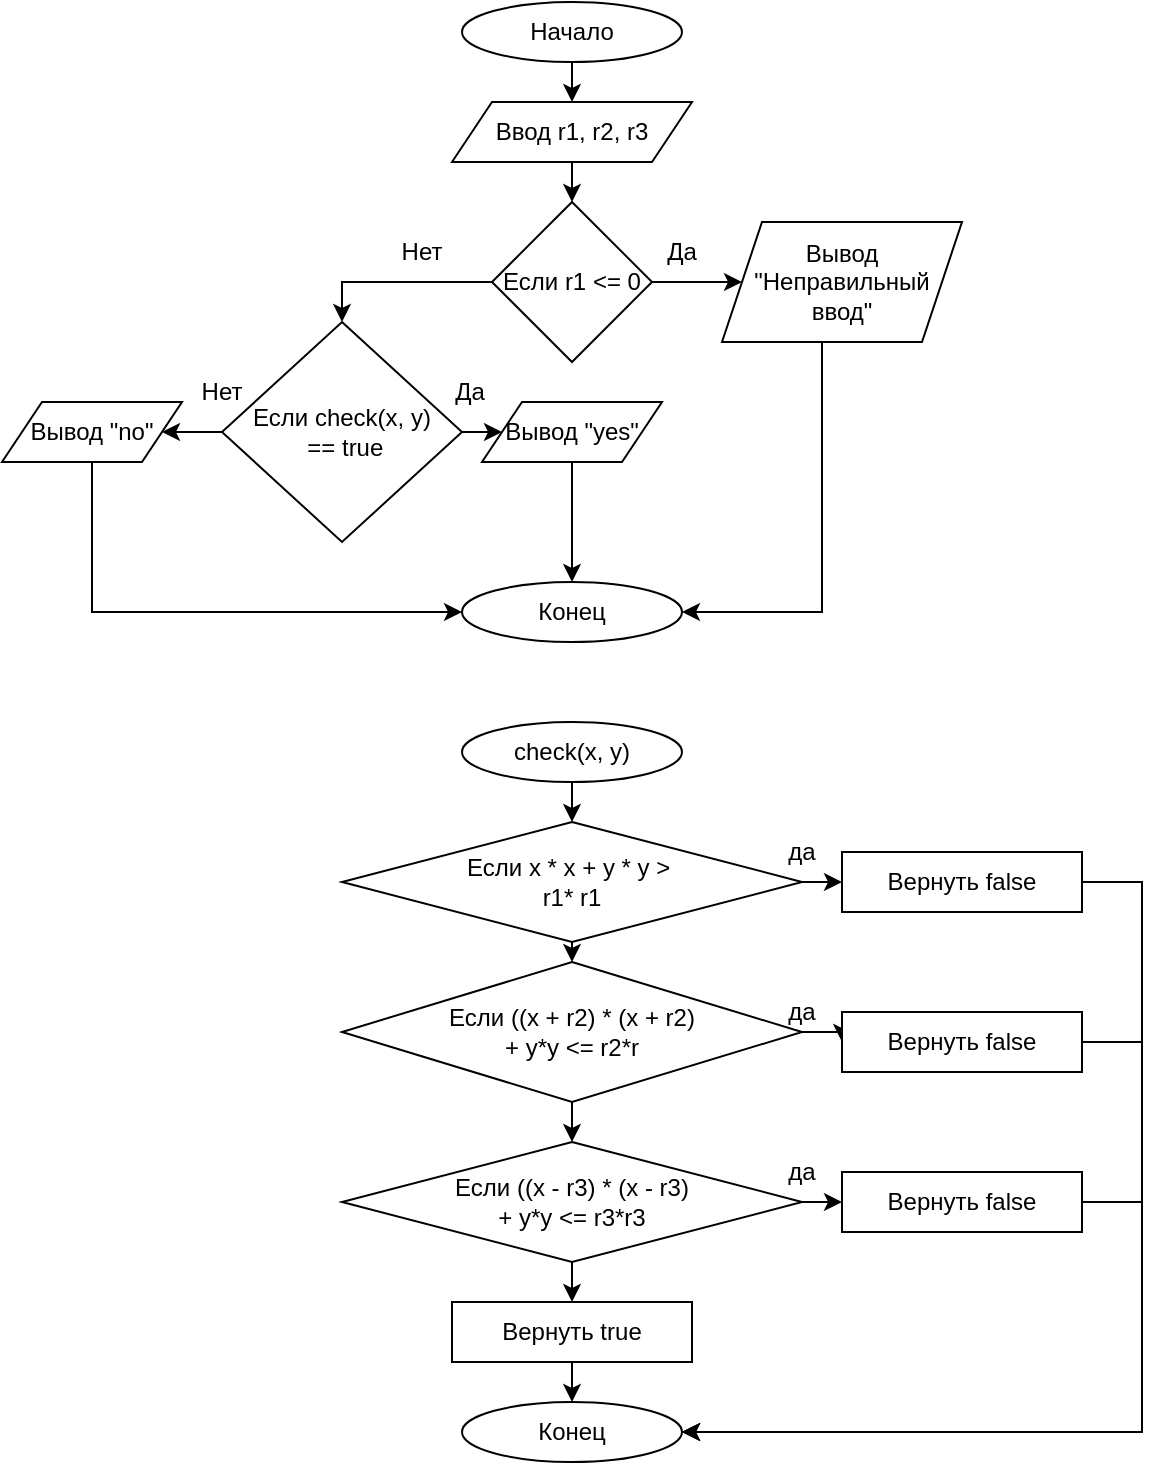 <mxfile version="24.7.12">
  <diagram id="C5RBs43oDa-KdzZeNtuy" name="Page-1">
    <mxGraphModel dx="977" dy="563" grid="1" gridSize="10" guides="1" tooltips="1" connect="1" arrows="1" fold="1" page="1" pageScale="1" pageWidth="827" pageHeight="1169" math="0" shadow="0">
      <root>
        <mxCell id="WIyWlLk6GJQsqaUBKTNV-0" />
        <mxCell id="WIyWlLk6GJQsqaUBKTNV-1" parent="WIyWlLk6GJQsqaUBKTNV-0" />
        <mxCell id="G4KBmSxN6sylE5Wgttx4-3" style="edgeStyle=orthogonalEdgeStyle;rounded=0;orthogonalLoop=1;jettySize=auto;html=1;exitX=0.5;exitY=1;exitDx=0;exitDy=0;entryX=0.5;entryY=0;entryDx=0;entryDy=0;" edge="1" parent="WIyWlLk6GJQsqaUBKTNV-1" source="G4KBmSxN6sylE5Wgttx4-0" target="G4KBmSxN6sylE5Wgttx4-2">
          <mxGeometry relative="1" as="geometry" />
        </mxCell>
        <mxCell id="G4KBmSxN6sylE5Wgttx4-0" value="Начало" style="ellipse;whiteSpace=wrap;html=1;" vertex="1" parent="WIyWlLk6GJQsqaUBKTNV-1">
          <mxGeometry x="380" y="60" width="110" height="30" as="geometry" />
        </mxCell>
        <mxCell id="G4KBmSxN6sylE5Wgttx4-1" value="Конец" style="ellipse;whiteSpace=wrap;html=1;" vertex="1" parent="WIyWlLk6GJQsqaUBKTNV-1">
          <mxGeometry x="380" y="350" width="110" height="30" as="geometry" />
        </mxCell>
        <mxCell id="G4KBmSxN6sylE5Wgttx4-5" style="edgeStyle=orthogonalEdgeStyle;rounded=0;orthogonalLoop=1;jettySize=auto;html=1;exitX=0.5;exitY=1;exitDx=0;exitDy=0;entryX=0.5;entryY=0;entryDx=0;entryDy=0;" edge="1" parent="WIyWlLk6GJQsqaUBKTNV-1" source="G4KBmSxN6sylE5Wgttx4-2" target="G4KBmSxN6sylE5Wgttx4-4">
          <mxGeometry relative="1" as="geometry" />
        </mxCell>
        <mxCell id="G4KBmSxN6sylE5Wgttx4-2" value="Ввод r1, r2, r3" style="shape=parallelogram;perimeter=parallelogramPerimeter;whiteSpace=wrap;html=1;fixedSize=1;" vertex="1" parent="WIyWlLk6GJQsqaUBKTNV-1">
          <mxGeometry x="375" y="110" width="120" height="30" as="geometry" />
        </mxCell>
        <mxCell id="G4KBmSxN6sylE5Wgttx4-7" style="edgeStyle=orthogonalEdgeStyle;rounded=0;orthogonalLoop=1;jettySize=auto;html=1;exitX=1;exitY=0.5;exitDx=0;exitDy=0;entryX=0;entryY=0.5;entryDx=0;entryDy=0;" edge="1" parent="WIyWlLk6GJQsqaUBKTNV-1" source="G4KBmSxN6sylE5Wgttx4-4" target="G4KBmSxN6sylE5Wgttx4-6">
          <mxGeometry relative="1" as="geometry" />
        </mxCell>
        <mxCell id="G4KBmSxN6sylE5Wgttx4-16" style="edgeStyle=orthogonalEdgeStyle;rounded=0;orthogonalLoop=1;jettySize=auto;html=1;exitX=0;exitY=0.5;exitDx=0;exitDy=0;entryX=0.5;entryY=0;entryDx=0;entryDy=0;" edge="1" parent="WIyWlLk6GJQsqaUBKTNV-1" source="G4KBmSxN6sylE5Wgttx4-4" target="G4KBmSxN6sylE5Wgttx4-15">
          <mxGeometry relative="1" as="geometry" />
        </mxCell>
        <mxCell id="G4KBmSxN6sylE5Wgttx4-4" value="Если r1 &amp;lt;= 0" style="rhombus;whiteSpace=wrap;html=1;" vertex="1" parent="WIyWlLk6GJQsqaUBKTNV-1">
          <mxGeometry x="395" y="160" width="80" height="80" as="geometry" />
        </mxCell>
        <mxCell id="G4KBmSxN6sylE5Wgttx4-10" style="edgeStyle=orthogonalEdgeStyle;rounded=0;orthogonalLoop=1;jettySize=auto;html=1;entryX=1;entryY=0.5;entryDx=0;entryDy=0;" edge="1" parent="WIyWlLk6GJQsqaUBKTNV-1" source="G4KBmSxN6sylE5Wgttx4-6" target="G4KBmSxN6sylE5Wgttx4-1">
          <mxGeometry relative="1" as="geometry">
            <Array as="points">
              <mxPoint x="560" y="365" />
            </Array>
          </mxGeometry>
        </mxCell>
        <mxCell id="G4KBmSxN6sylE5Wgttx4-6" value="Вывод &quot;Неправильный ввод&quot;" style="shape=parallelogram;perimeter=parallelogramPerimeter;whiteSpace=wrap;html=1;fixedSize=1;" vertex="1" parent="WIyWlLk6GJQsqaUBKTNV-1">
          <mxGeometry x="510" y="170" width="120" height="60" as="geometry" />
        </mxCell>
        <mxCell id="G4KBmSxN6sylE5Wgttx4-11" value="Да&lt;span style=&quot;color: rgba(0, 0, 0, 0); font-family: monospace; font-size: 0px; text-align: start; text-wrap: nowrap;&quot;&gt;%3CmxGraphModel%3E%3Croot%3E%3CmxCell%20id%3D%220%22%2F%3E%3CmxCell%20id%3D%221%22%20parent%3D%220%22%2F%3E%3CmxCell%20id%3D%222%22%20value%3D%22%D0%9D%D0%B0%D1%87%D0%B0%D0%BB%D0%BE%22%20style%3D%22ellipse%3BwhiteSpace%3Dwrap%3Bhtml%3D1%3B%22%20vertex%3D%221%22%20parent%3D%221%22%3E%3CmxGeometry%20x%3D%22390%22%20y%3D%2260%22%20width%3D%22110%22%20height%3D%2230%22%20as%3D%22geometry%22%2F%3E%3C%2FmxCell%3E%3C%2Froot%3E%3C%2FmxGraphModel%3E&lt;/span&gt;" style="text;html=1;align=center;verticalAlign=middle;whiteSpace=wrap;rounded=0;" vertex="1" parent="WIyWlLk6GJQsqaUBKTNV-1">
          <mxGeometry x="460" y="170" width="60" height="30" as="geometry" />
        </mxCell>
        <mxCell id="G4KBmSxN6sylE5Wgttx4-13" value="Нет" style="text;html=1;align=center;verticalAlign=middle;whiteSpace=wrap;rounded=0;" vertex="1" parent="WIyWlLk6GJQsqaUBKTNV-1">
          <mxGeometry x="330" y="170" width="60" height="30" as="geometry" />
        </mxCell>
        <mxCell id="G4KBmSxN6sylE5Wgttx4-19" style="edgeStyle=orthogonalEdgeStyle;rounded=0;orthogonalLoop=1;jettySize=auto;html=1;exitX=0;exitY=0.5;exitDx=0;exitDy=0;entryX=1;entryY=0.5;entryDx=0;entryDy=0;" edge="1" parent="WIyWlLk6GJQsqaUBKTNV-1" source="G4KBmSxN6sylE5Wgttx4-15" target="G4KBmSxN6sylE5Wgttx4-18">
          <mxGeometry relative="1" as="geometry" />
        </mxCell>
        <mxCell id="G4KBmSxN6sylE5Wgttx4-20" style="edgeStyle=orthogonalEdgeStyle;rounded=0;orthogonalLoop=1;jettySize=auto;html=1;exitX=1;exitY=0.5;exitDx=0;exitDy=0;entryX=0;entryY=0.5;entryDx=0;entryDy=0;" edge="1" parent="WIyWlLk6GJQsqaUBKTNV-1" source="G4KBmSxN6sylE5Wgttx4-15" target="G4KBmSxN6sylE5Wgttx4-17">
          <mxGeometry relative="1" as="geometry" />
        </mxCell>
        <mxCell id="G4KBmSxN6sylE5Wgttx4-15" value="Если check(x, y)&lt;div&gt;&amp;nbsp;== true&lt;/div&gt;" style="rhombus;whiteSpace=wrap;html=1;" vertex="1" parent="WIyWlLk6GJQsqaUBKTNV-1">
          <mxGeometry x="260" y="220" width="120" height="110" as="geometry" />
        </mxCell>
        <mxCell id="G4KBmSxN6sylE5Wgttx4-21" style="edgeStyle=orthogonalEdgeStyle;rounded=0;orthogonalLoop=1;jettySize=auto;html=1;exitX=0.5;exitY=1;exitDx=0;exitDy=0;" edge="1" parent="WIyWlLk6GJQsqaUBKTNV-1" source="G4KBmSxN6sylE5Wgttx4-17" target="G4KBmSxN6sylE5Wgttx4-1">
          <mxGeometry relative="1" as="geometry" />
        </mxCell>
        <mxCell id="G4KBmSxN6sylE5Wgttx4-17" value="Вывод &quot;yes&quot;" style="shape=parallelogram;perimeter=parallelogramPerimeter;whiteSpace=wrap;html=1;fixedSize=1;" vertex="1" parent="WIyWlLk6GJQsqaUBKTNV-1">
          <mxGeometry x="390" y="260" width="90" height="30" as="geometry" />
        </mxCell>
        <mxCell id="G4KBmSxN6sylE5Wgttx4-22" style="edgeStyle=orthogonalEdgeStyle;rounded=0;orthogonalLoop=1;jettySize=auto;html=1;exitX=0.5;exitY=1;exitDx=0;exitDy=0;entryX=0;entryY=0.5;entryDx=0;entryDy=0;" edge="1" parent="WIyWlLk6GJQsqaUBKTNV-1" source="G4KBmSxN6sylE5Wgttx4-18" target="G4KBmSxN6sylE5Wgttx4-1">
          <mxGeometry relative="1" as="geometry" />
        </mxCell>
        <mxCell id="G4KBmSxN6sylE5Wgttx4-18" value="Вывод &quot;no&quot;" style="shape=parallelogram;perimeter=parallelogramPerimeter;whiteSpace=wrap;html=1;fixedSize=1;" vertex="1" parent="WIyWlLk6GJQsqaUBKTNV-1">
          <mxGeometry x="150" y="260" width="90" height="30" as="geometry" />
        </mxCell>
        <mxCell id="G4KBmSxN6sylE5Wgttx4-23" value="Да&lt;span style=&quot;color: rgba(0, 0, 0, 0); font-family: monospace; font-size: 0px; text-align: start; text-wrap: nowrap;&quot;&gt;%3CmxGraphModel%3E%3Croot%3E%3CmxCell%20id%3D%220%22%2F%3E%3CmxCell%20id%3D%221%22%20parent%3D%220%22%2F%3E%3CmxCell%20id%3D%222%22%20value%3D%22%D0%9D%D0%B0%D1%87%D0%B0%D0%BB%D0%BE%22%20style%3D%22ellipse%3BwhiteSpace%3Dwrap%3Bhtml%3D1%3B%22%20vertex%3D%221%22%20parent%3D%221%22%3E%3CmxGeometry%20x%3D%22390%22%20y%3D%2260%22%20width%3D%22110%22%20height%3D%2230%22%20as%3D%22geometry%22%2F%3E%3C%2FmxCell%3E%3C%2Froot%3E%3C%2FmxGraphModel%3E&lt;/span&gt;" style="text;html=1;align=center;verticalAlign=middle;whiteSpace=wrap;rounded=0;" vertex="1" parent="WIyWlLk6GJQsqaUBKTNV-1">
          <mxGeometry x="354" y="240" width="60" height="30" as="geometry" />
        </mxCell>
        <mxCell id="G4KBmSxN6sylE5Wgttx4-24" value="Нет" style="text;html=1;align=center;verticalAlign=middle;whiteSpace=wrap;rounded=0;" vertex="1" parent="WIyWlLk6GJQsqaUBKTNV-1">
          <mxGeometry x="230" y="240" width="60" height="30" as="geometry" />
        </mxCell>
        <mxCell id="G4KBmSxN6sylE5Wgttx4-47" style="edgeStyle=orthogonalEdgeStyle;rounded=0;orthogonalLoop=1;jettySize=auto;html=1;exitX=0.5;exitY=1;exitDx=0;exitDy=0;entryX=0.5;entryY=0;entryDx=0;entryDy=0;" edge="1" parent="WIyWlLk6GJQsqaUBKTNV-1" source="G4KBmSxN6sylE5Wgttx4-26" target="G4KBmSxN6sylE5Wgttx4-46">
          <mxGeometry relative="1" as="geometry" />
        </mxCell>
        <mxCell id="G4KBmSxN6sylE5Wgttx4-26" value="check(x, y)" style="ellipse;whiteSpace=wrap;html=1;" vertex="1" parent="WIyWlLk6GJQsqaUBKTNV-1">
          <mxGeometry x="380" y="420" width="110" height="30" as="geometry" />
        </mxCell>
        <mxCell id="G4KBmSxN6sylE5Wgttx4-27" value="Конец" style="ellipse;whiteSpace=wrap;html=1;" vertex="1" parent="WIyWlLk6GJQsqaUBKTNV-1">
          <mxGeometry x="380" y="760" width="110" height="30" as="geometry" />
        </mxCell>
        <mxCell id="G4KBmSxN6sylE5Wgttx4-49" style="edgeStyle=orthogonalEdgeStyle;rounded=0;orthogonalLoop=1;jettySize=auto;html=1;exitX=1;exitY=0.5;exitDx=0;exitDy=0;entryX=0;entryY=0.5;entryDx=0;entryDy=0;" edge="1" parent="WIyWlLk6GJQsqaUBKTNV-1" source="G4KBmSxN6sylE5Wgttx4-46" target="G4KBmSxN6sylE5Wgttx4-48">
          <mxGeometry relative="1" as="geometry" />
        </mxCell>
        <mxCell id="G4KBmSxN6sylE5Wgttx4-65" style="edgeStyle=orthogonalEdgeStyle;rounded=0;orthogonalLoop=1;jettySize=auto;html=1;exitX=0.5;exitY=1;exitDx=0;exitDy=0;entryX=0.5;entryY=0;entryDx=0;entryDy=0;" edge="1" parent="WIyWlLk6GJQsqaUBKTNV-1" source="G4KBmSxN6sylE5Wgttx4-46" target="G4KBmSxN6sylE5Wgttx4-51">
          <mxGeometry relative="1" as="geometry" />
        </mxCell>
        <mxCell id="G4KBmSxN6sylE5Wgttx4-46" value="&lt;font style=&quot;font-size: 12px;&quot;&gt;Если&amp;nbsp;&lt;span style=&quot;&quot; lang=&quot;EN-US&quot;&gt;x * x + y * y &amp;gt;&amp;nbsp;&lt;/span&gt;&lt;/font&gt;&lt;div&gt;&lt;span style=&quot;&quot; lang=&quot;EN-US&quot;&gt;&lt;font style=&quot;font-size: 12px;&quot;&gt;r1* r1&lt;/font&gt;&lt;/span&gt;&lt;/div&gt;" style="rhombus;whiteSpace=wrap;html=1;" vertex="1" parent="WIyWlLk6GJQsqaUBKTNV-1">
          <mxGeometry x="320" y="470" width="230" height="60" as="geometry" />
        </mxCell>
        <mxCell id="G4KBmSxN6sylE5Wgttx4-62" style="edgeStyle=orthogonalEdgeStyle;rounded=0;orthogonalLoop=1;jettySize=auto;html=1;entryX=1;entryY=0.5;entryDx=0;entryDy=0;" edge="1" parent="WIyWlLk6GJQsqaUBKTNV-1" source="G4KBmSxN6sylE5Wgttx4-48" target="G4KBmSxN6sylE5Wgttx4-27">
          <mxGeometry relative="1" as="geometry">
            <Array as="points">
              <mxPoint x="720" y="500" />
              <mxPoint x="720" y="775" />
            </Array>
          </mxGeometry>
        </mxCell>
        <mxCell id="G4KBmSxN6sylE5Wgttx4-48" value="Вернуть false" style="rounded=0;whiteSpace=wrap;html=1;" vertex="1" parent="WIyWlLk6GJQsqaUBKTNV-1">
          <mxGeometry x="570" y="485" width="120" height="30" as="geometry" />
        </mxCell>
        <mxCell id="G4KBmSxN6sylE5Wgttx4-50" value="да" style="text;html=1;align=center;verticalAlign=middle;whiteSpace=wrap;rounded=0;" vertex="1" parent="WIyWlLk6GJQsqaUBKTNV-1">
          <mxGeometry x="520" y="470" width="60" height="30" as="geometry" />
        </mxCell>
        <mxCell id="G4KBmSxN6sylE5Wgttx4-58" style="edgeStyle=orthogonalEdgeStyle;rounded=0;orthogonalLoop=1;jettySize=auto;html=1;exitX=1;exitY=0.5;exitDx=0;exitDy=0;entryX=0;entryY=0.5;entryDx=0;entryDy=0;" edge="1" parent="WIyWlLk6GJQsqaUBKTNV-1" source="G4KBmSxN6sylE5Wgttx4-51" target="G4KBmSxN6sylE5Wgttx4-56">
          <mxGeometry relative="1" as="geometry" />
        </mxCell>
        <mxCell id="G4KBmSxN6sylE5Wgttx4-66" style="edgeStyle=orthogonalEdgeStyle;rounded=0;orthogonalLoop=1;jettySize=auto;html=1;exitX=0.5;exitY=1;exitDx=0;exitDy=0;entryX=0.5;entryY=0;entryDx=0;entryDy=0;" edge="1" parent="WIyWlLk6GJQsqaUBKTNV-1" source="G4KBmSxN6sylE5Wgttx4-51" target="G4KBmSxN6sylE5Wgttx4-52">
          <mxGeometry relative="1" as="geometry" />
        </mxCell>
        <mxCell id="G4KBmSxN6sylE5Wgttx4-51" value="Если&amp;nbsp;&lt;span style=&quot;&quot; lang=&quot;EN-US&quot;&gt;((x + r2) * (x + r2)&lt;br&gt;+ y*y &amp;lt;= r2*r&lt;/span&gt;" style="rhombus;whiteSpace=wrap;html=1;" vertex="1" parent="WIyWlLk6GJQsqaUBKTNV-1">
          <mxGeometry x="320" y="540" width="230" height="70" as="geometry" />
        </mxCell>
        <mxCell id="G4KBmSxN6sylE5Wgttx4-55" style="edgeStyle=orthogonalEdgeStyle;rounded=0;orthogonalLoop=1;jettySize=auto;html=1;exitX=0.5;exitY=1;exitDx=0;exitDy=0;entryX=0.5;entryY=0;entryDx=0;entryDy=0;" edge="1" parent="WIyWlLk6GJQsqaUBKTNV-1" source="G4KBmSxN6sylE5Wgttx4-52" target="G4KBmSxN6sylE5Wgttx4-53">
          <mxGeometry relative="1" as="geometry" />
        </mxCell>
        <mxCell id="G4KBmSxN6sylE5Wgttx4-59" style="edgeStyle=orthogonalEdgeStyle;rounded=0;orthogonalLoop=1;jettySize=auto;html=1;exitX=1;exitY=0.5;exitDx=0;exitDy=0;entryX=0;entryY=0.5;entryDx=0;entryDy=0;" edge="1" parent="WIyWlLk6GJQsqaUBKTNV-1" source="G4KBmSxN6sylE5Wgttx4-52" target="G4KBmSxN6sylE5Wgttx4-57">
          <mxGeometry relative="1" as="geometry" />
        </mxCell>
        <mxCell id="G4KBmSxN6sylE5Wgttx4-52" value="&lt;span style=&quot;&quot; lang=&quot;EN-US&quot;&gt;Если ((x - r3) * (x - r3)&lt;br&gt;+ y*y &amp;lt;= r3*r3&lt;/span&gt;" style="rhombus;whiteSpace=wrap;html=1;" vertex="1" parent="WIyWlLk6GJQsqaUBKTNV-1">
          <mxGeometry x="320" y="630" width="230" height="60" as="geometry" />
        </mxCell>
        <mxCell id="G4KBmSxN6sylE5Wgttx4-54" style="edgeStyle=orthogonalEdgeStyle;rounded=0;orthogonalLoop=1;jettySize=auto;html=1;exitX=0.5;exitY=1;exitDx=0;exitDy=0;entryX=0.5;entryY=0;entryDx=0;entryDy=0;" edge="1" parent="WIyWlLk6GJQsqaUBKTNV-1" source="G4KBmSxN6sylE5Wgttx4-53" target="G4KBmSxN6sylE5Wgttx4-27">
          <mxGeometry relative="1" as="geometry" />
        </mxCell>
        <mxCell id="G4KBmSxN6sylE5Wgttx4-53" value="Вернуть true" style="rounded=0;whiteSpace=wrap;html=1;" vertex="1" parent="WIyWlLk6GJQsqaUBKTNV-1">
          <mxGeometry x="375" y="710" width="120" height="30" as="geometry" />
        </mxCell>
        <mxCell id="G4KBmSxN6sylE5Wgttx4-63" style="edgeStyle=orthogonalEdgeStyle;rounded=0;orthogonalLoop=1;jettySize=auto;html=1;exitX=1;exitY=0.5;exitDx=0;exitDy=0;entryX=1;entryY=0.5;entryDx=0;entryDy=0;" edge="1" parent="WIyWlLk6GJQsqaUBKTNV-1" source="G4KBmSxN6sylE5Wgttx4-56" target="G4KBmSxN6sylE5Wgttx4-27">
          <mxGeometry relative="1" as="geometry">
            <Array as="points">
              <mxPoint x="720" y="580" />
              <mxPoint x="720" y="775" />
            </Array>
          </mxGeometry>
        </mxCell>
        <mxCell id="G4KBmSxN6sylE5Wgttx4-56" value="Вернуть false" style="rounded=0;whiteSpace=wrap;html=1;" vertex="1" parent="WIyWlLk6GJQsqaUBKTNV-1">
          <mxGeometry x="570" y="565" width="120" height="30" as="geometry" />
        </mxCell>
        <mxCell id="G4KBmSxN6sylE5Wgttx4-64" style="edgeStyle=orthogonalEdgeStyle;rounded=0;orthogonalLoop=1;jettySize=auto;html=1;entryX=1;entryY=0.5;entryDx=0;entryDy=0;" edge="1" parent="WIyWlLk6GJQsqaUBKTNV-1" source="G4KBmSxN6sylE5Wgttx4-57" target="G4KBmSxN6sylE5Wgttx4-27">
          <mxGeometry relative="1" as="geometry">
            <Array as="points">
              <mxPoint x="720" y="660" />
              <mxPoint x="720" y="775" />
            </Array>
          </mxGeometry>
        </mxCell>
        <mxCell id="G4KBmSxN6sylE5Wgttx4-57" value="Вернуть false" style="rounded=0;whiteSpace=wrap;html=1;" vertex="1" parent="WIyWlLk6GJQsqaUBKTNV-1">
          <mxGeometry x="570" y="645" width="120" height="30" as="geometry" />
        </mxCell>
        <mxCell id="G4KBmSxN6sylE5Wgttx4-60" value="да" style="text;html=1;align=center;verticalAlign=middle;whiteSpace=wrap;rounded=0;" vertex="1" parent="WIyWlLk6GJQsqaUBKTNV-1">
          <mxGeometry x="520" y="550" width="60" height="30" as="geometry" />
        </mxCell>
        <mxCell id="G4KBmSxN6sylE5Wgttx4-61" value="да" style="text;html=1;align=center;verticalAlign=middle;whiteSpace=wrap;rounded=0;" vertex="1" parent="WIyWlLk6GJQsqaUBKTNV-1">
          <mxGeometry x="520" y="630" width="60" height="30" as="geometry" />
        </mxCell>
      </root>
    </mxGraphModel>
  </diagram>
</mxfile>
